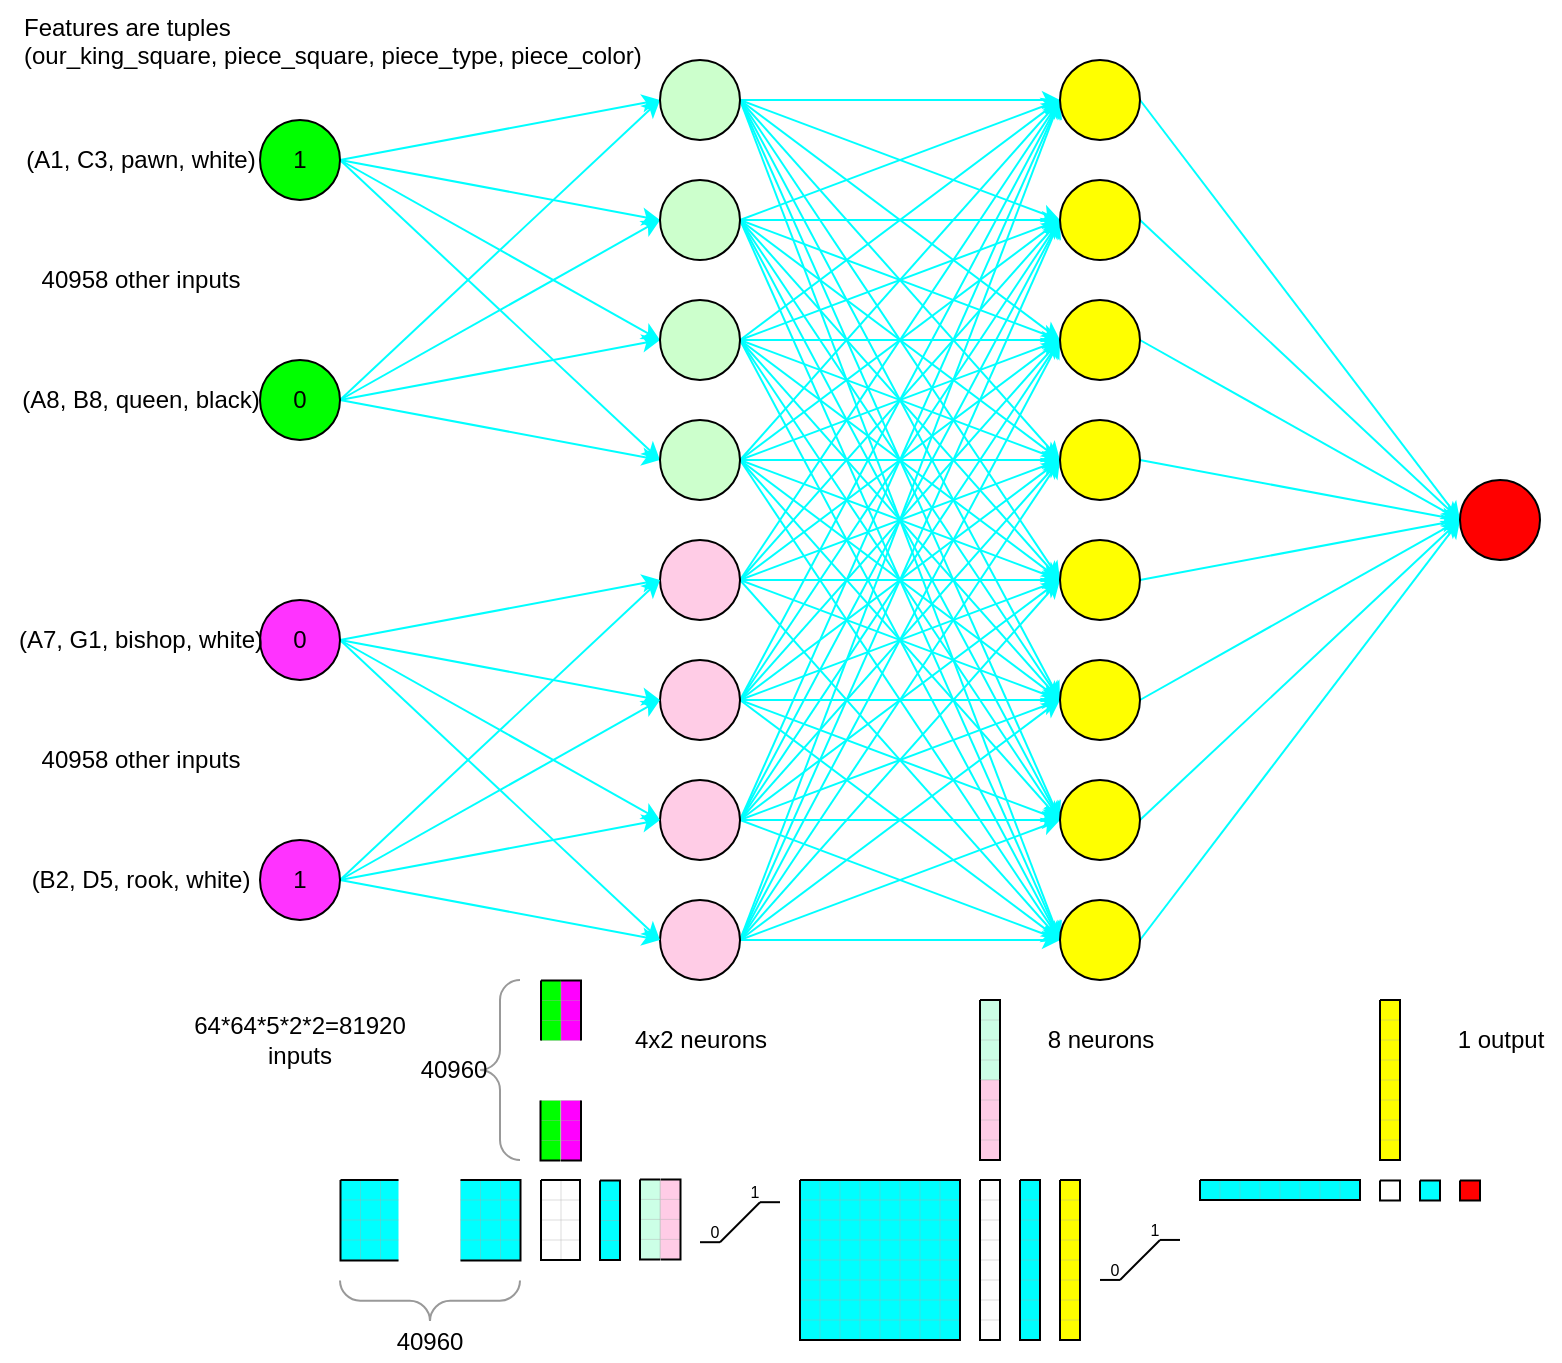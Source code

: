 <mxfile version="14.6.0" type="device"><diagram id="cWG-SYDYTjJm-VuRha1w" name="Page-1"><mxGraphModel dx="1527" dy="368" grid="1" gridSize="10" guides="1" tooltips="1" connect="1" arrows="1" fold="1" page="1" pageScale="1" pageWidth="850" pageHeight="1100" math="0" shadow="0"><root><mxCell id="0"/><mxCell id="1" parent="0"/><mxCell id="BxRBsXKfdIM6Zzp1_P46-1" style="edgeStyle=none;rounded=0;orthogonalLoop=1;jettySize=auto;html=1;exitX=1;exitY=0.5;exitDx=0;exitDy=0;entryX=0;entryY=0.5;entryDx=0;entryDy=0;strokeColor=#00FFFF;" edge="1" parent="1" source="BxRBsXKfdIM6Zzp1_P46-5" target="BxRBsXKfdIM6Zzp1_P46-19"><mxGeometry relative="1" as="geometry"/></mxCell><mxCell id="BxRBsXKfdIM6Zzp1_P46-2" style="edgeStyle=none;rounded=0;orthogonalLoop=1;jettySize=auto;html=1;exitX=1;exitY=0.5;exitDx=0;exitDy=0;entryX=0;entryY=0.5;entryDx=0;entryDy=0;strokeColor=#00FFFF;" edge="1" parent="1" source="BxRBsXKfdIM6Zzp1_P46-5" target="BxRBsXKfdIM6Zzp1_P46-28"><mxGeometry relative="1" as="geometry"/></mxCell><mxCell id="BxRBsXKfdIM6Zzp1_P46-3" style="edgeStyle=none;rounded=0;orthogonalLoop=1;jettySize=auto;html=1;exitX=1;exitY=0.5;exitDx=0;exitDy=0;entryX=0;entryY=0.5;entryDx=0;entryDy=0;strokeColor=#00FFFF;" edge="1" parent="1" source="BxRBsXKfdIM6Zzp1_P46-5" target="BxRBsXKfdIM6Zzp1_P46-37"><mxGeometry relative="1" as="geometry"/></mxCell><mxCell id="BxRBsXKfdIM6Zzp1_P46-4" style="edgeStyle=none;rounded=0;orthogonalLoop=1;jettySize=auto;html=1;exitX=1;exitY=0.5;exitDx=0;exitDy=0;entryX=0;entryY=0.5;entryDx=0;entryDy=0;strokeColor=#00FFFF;" edge="1" parent="1" source="BxRBsXKfdIM6Zzp1_P46-5" target="BxRBsXKfdIM6Zzp1_P46-46"><mxGeometry relative="1" as="geometry"/></mxCell><mxCell id="BxRBsXKfdIM6Zzp1_P46-5" value="1" style="ellipse;whiteSpace=wrap;html=1;aspect=fixed;fillColor=#00FF00;" vertex="1" parent="1"><mxGeometry x="40" y="270" width="40" height="40" as="geometry"/></mxCell><mxCell id="BxRBsXKfdIM6Zzp1_P46-6" style="edgeStyle=none;rounded=0;orthogonalLoop=1;jettySize=auto;html=1;exitX=1;exitY=0.5;exitDx=0;exitDy=0;entryX=0;entryY=0.5;entryDx=0;entryDy=0;strokeColor=#00FFFF;" edge="1" parent="1" source="BxRBsXKfdIM6Zzp1_P46-10" target="BxRBsXKfdIM6Zzp1_P46-19"><mxGeometry relative="1" as="geometry"/></mxCell><mxCell id="BxRBsXKfdIM6Zzp1_P46-7" style="edgeStyle=none;rounded=0;orthogonalLoop=1;jettySize=auto;html=1;exitX=1;exitY=0.5;exitDx=0;exitDy=0;entryX=0;entryY=0.5;entryDx=0;entryDy=0;strokeColor=#00FFFF;" edge="1" parent="1" source="BxRBsXKfdIM6Zzp1_P46-10" target="BxRBsXKfdIM6Zzp1_P46-28"><mxGeometry relative="1" as="geometry"/></mxCell><mxCell id="BxRBsXKfdIM6Zzp1_P46-8" style="edgeStyle=none;rounded=0;orthogonalLoop=1;jettySize=auto;html=1;exitX=1;exitY=0.5;exitDx=0;exitDy=0;entryX=0;entryY=0.5;entryDx=0;entryDy=0;strokeColor=#00FFFF;" edge="1" parent="1" source="BxRBsXKfdIM6Zzp1_P46-10" target="BxRBsXKfdIM6Zzp1_P46-37"><mxGeometry relative="1" as="geometry"/></mxCell><mxCell id="BxRBsXKfdIM6Zzp1_P46-9" style="edgeStyle=none;rounded=0;orthogonalLoop=1;jettySize=auto;html=1;exitX=1;exitY=0.5;exitDx=0;exitDy=0;entryX=0;entryY=0.5;entryDx=0;entryDy=0;strokeColor=#00FFFF;" edge="1" parent="1" source="BxRBsXKfdIM6Zzp1_P46-10" target="BxRBsXKfdIM6Zzp1_P46-46"><mxGeometry relative="1" as="geometry"/></mxCell><mxCell id="BxRBsXKfdIM6Zzp1_P46-10" value="0" style="ellipse;whiteSpace=wrap;html=1;aspect=fixed;fillColor=#00FF00;" vertex="1" parent="1"><mxGeometry x="40" y="390" width="40" height="40" as="geometry"/></mxCell><mxCell id="BxRBsXKfdIM6Zzp1_P46-11" style="edgeStyle=none;rounded=0;orthogonalLoop=1;jettySize=auto;html=1;exitX=1;exitY=0.5;exitDx=0;exitDy=0;entryX=0;entryY=0.5;entryDx=0;entryDy=0;strokeColor=#00FFFF;fillColor=#FFFF00;" edge="1" parent="1" source="BxRBsXKfdIM6Zzp1_P46-19" target="BxRBsXKfdIM6Zzp1_P46-93"><mxGeometry relative="1" as="geometry"/></mxCell><mxCell id="BxRBsXKfdIM6Zzp1_P46-12" style="edgeStyle=none;rounded=0;orthogonalLoop=1;jettySize=auto;html=1;exitX=1;exitY=0.5;exitDx=0;exitDy=0;entryX=0;entryY=0.5;entryDx=0;entryDy=0;strokeColor=#00FFFF;fillColor=#FFFF00;" edge="1" parent="1" source="BxRBsXKfdIM6Zzp1_P46-19" target="BxRBsXKfdIM6Zzp1_P46-95"><mxGeometry relative="1" as="geometry"/></mxCell><mxCell id="BxRBsXKfdIM6Zzp1_P46-13" style="edgeStyle=none;rounded=0;orthogonalLoop=1;jettySize=auto;html=1;exitX=1;exitY=0.5;exitDx=0;exitDy=0;entryX=0;entryY=0.5;entryDx=0;entryDy=0;strokeColor=#00FFFF;fillColor=#FFFF00;" edge="1" parent="1" source="BxRBsXKfdIM6Zzp1_P46-19" target="BxRBsXKfdIM6Zzp1_P46-97"><mxGeometry relative="1" as="geometry"/></mxCell><mxCell id="BxRBsXKfdIM6Zzp1_P46-14" style="edgeStyle=none;rounded=0;orthogonalLoop=1;jettySize=auto;html=1;exitX=1;exitY=0.5;exitDx=0;exitDy=0;entryX=0;entryY=0.5;entryDx=0;entryDy=0;strokeColor=#00FFFF;fillColor=#FFFF00;" edge="1" parent="1" source="BxRBsXKfdIM6Zzp1_P46-19" target="BxRBsXKfdIM6Zzp1_P46-99"><mxGeometry relative="1" as="geometry"/></mxCell><mxCell id="BxRBsXKfdIM6Zzp1_P46-15" style="edgeStyle=none;rounded=0;orthogonalLoop=1;jettySize=auto;html=1;exitX=1;exitY=0.5;exitDx=0;exitDy=0;entryX=0;entryY=0.5;entryDx=0;entryDy=0;strokeColor=#00FFFF;fillColor=#FFFF00;" edge="1" parent="1" source="BxRBsXKfdIM6Zzp1_P46-19" target="BxRBsXKfdIM6Zzp1_P46-101"><mxGeometry relative="1" as="geometry"/></mxCell><mxCell id="BxRBsXKfdIM6Zzp1_P46-16" style="edgeStyle=none;rounded=0;orthogonalLoop=1;jettySize=auto;html=1;exitX=1;exitY=0.5;exitDx=0;exitDy=0;entryX=0;entryY=0.5;entryDx=0;entryDy=0;strokeColor=#00FFFF;fillColor=#FFFF00;" edge="1" parent="1" source="BxRBsXKfdIM6Zzp1_P46-19" target="BxRBsXKfdIM6Zzp1_P46-103"><mxGeometry relative="1" as="geometry"/></mxCell><mxCell id="BxRBsXKfdIM6Zzp1_P46-17" style="edgeStyle=none;rounded=0;orthogonalLoop=1;jettySize=auto;html=1;exitX=1;exitY=0.5;exitDx=0;exitDy=0;entryX=0;entryY=0.5;entryDx=0;entryDy=0;strokeColor=#00FFFF;fillColor=#FFFF00;" edge="1" parent="1" source="BxRBsXKfdIM6Zzp1_P46-19" target="BxRBsXKfdIM6Zzp1_P46-105"><mxGeometry relative="1" as="geometry"/></mxCell><mxCell id="BxRBsXKfdIM6Zzp1_P46-18" style="edgeStyle=none;rounded=0;orthogonalLoop=1;jettySize=auto;html=1;exitX=1;exitY=0.5;exitDx=0;exitDy=0;entryX=0;entryY=0.5;entryDx=0;entryDy=0;strokeColor=#00FFFF;fillColor=#FFFF00;" edge="1" parent="1" source="BxRBsXKfdIM6Zzp1_P46-19" target="BxRBsXKfdIM6Zzp1_P46-107"><mxGeometry relative="1" as="geometry"/></mxCell><mxCell id="BxRBsXKfdIM6Zzp1_P46-19" value="" style="ellipse;whiteSpace=wrap;html=1;aspect=fixed;fillColor=#CCFFCC;" vertex="1" parent="1"><mxGeometry x="240" y="240" width="40" height="40" as="geometry"/></mxCell><mxCell id="BxRBsXKfdIM6Zzp1_P46-20" style="edgeStyle=none;rounded=0;orthogonalLoop=1;jettySize=auto;html=1;exitX=1;exitY=0.5;exitDx=0;exitDy=0;entryX=0;entryY=0.5;entryDx=0;entryDy=0;strokeColor=#00FFFF;fillColor=#FFFF00;" edge="1" parent="1" source="BxRBsXKfdIM6Zzp1_P46-28" target="BxRBsXKfdIM6Zzp1_P46-93"><mxGeometry relative="1" as="geometry"/></mxCell><mxCell id="BxRBsXKfdIM6Zzp1_P46-21" style="edgeStyle=none;rounded=0;orthogonalLoop=1;jettySize=auto;html=1;exitX=1;exitY=0.5;exitDx=0;exitDy=0;entryX=0;entryY=0.5;entryDx=0;entryDy=0;strokeColor=#00FFFF;fillColor=#FFFF00;" edge="1" parent="1" source="BxRBsXKfdIM6Zzp1_P46-28" target="BxRBsXKfdIM6Zzp1_P46-95"><mxGeometry relative="1" as="geometry"/></mxCell><mxCell id="BxRBsXKfdIM6Zzp1_P46-22" style="edgeStyle=none;rounded=0;orthogonalLoop=1;jettySize=auto;html=1;exitX=1;exitY=0.5;exitDx=0;exitDy=0;entryX=0;entryY=0.5;entryDx=0;entryDy=0;strokeColor=#00FFFF;fillColor=#FFFF00;" edge="1" parent="1" source="BxRBsXKfdIM6Zzp1_P46-28" target="BxRBsXKfdIM6Zzp1_P46-97"><mxGeometry relative="1" as="geometry"/></mxCell><mxCell id="BxRBsXKfdIM6Zzp1_P46-23" style="edgeStyle=none;rounded=0;orthogonalLoop=1;jettySize=auto;html=1;exitX=1;exitY=0.5;exitDx=0;exitDy=0;entryX=0;entryY=0.5;entryDx=0;entryDy=0;strokeColor=#00FFFF;fillColor=#FFFF00;" edge="1" parent="1" source="BxRBsXKfdIM6Zzp1_P46-28" target="BxRBsXKfdIM6Zzp1_P46-99"><mxGeometry relative="1" as="geometry"/></mxCell><mxCell id="BxRBsXKfdIM6Zzp1_P46-24" style="edgeStyle=none;rounded=0;orthogonalLoop=1;jettySize=auto;html=1;exitX=1;exitY=0.5;exitDx=0;exitDy=0;entryX=0;entryY=0.5;entryDx=0;entryDy=0;strokeColor=#00FFFF;fillColor=#FFFF00;" edge="1" parent="1" source="BxRBsXKfdIM6Zzp1_P46-28" target="BxRBsXKfdIM6Zzp1_P46-101"><mxGeometry relative="1" as="geometry"/></mxCell><mxCell id="BxRBsXKfdIM6Zzp1_P46-25" style="edgeStyle=none;rounded=0;orthogonalLoop=1;jettySize=auto;html=1;exitX=1;exitY=0.5;exitDx=0;exitDy=0;entryX=0;entryY=0.5;entryDx=0;entryDy=0;strokeColor=#00FFFF;fillColor=#FFFF00;" edge="1" parent="1" source="BxRBsXKfdIM6Zzp1_P46-28" target="BxRBsXKfdIM6Zzp1_P46-103"><mxGeometry relative="1" as="geometry"/></mxCell><mxCell id="BxRBsXKfdIM6Zzp1_P46-26" style="edgeStyle=none;rounded=0;orthogonalLoop=1;jettySize=auto;html=1;exitX=1;exitY=0.5;exitDx=0;exitDy=0;entryX=0;entryY=0.5;entryDx=0;entryDy=0;strokeColor=#00FFFF;fillColor=#FFFF00;" edge="1" parent="1" source="BxRBsXKfdIM6Zzp1_P46-28" target="BxRBsXKfdIM6Zzp1_P46-105"><mxGeometry relative="1" as="geometry"/></mxCell><mxCell id="BxRBsXKfdIM6Zzp1_P46-27" style="edgeStyle=none;rounded=0;orthogonalLoop=1;jettySize=auto;html=1;exitX=1;exitY=0.5;exitDx=0;exitDy=0;entryX=0;entryY=0.5;entryDx=0;entryDy=0;strokeColor=#00FFFF;fillColor=#FFFF00;" edge="1" parent="1" source="BxRBsXKfdIM6Zzp1_P46-28" target="BxRBsXKfdIM6Zzp1_P46-107"><mxGeometry relative="1" as="geometry"/></mxCell><mxCell id="BxRBsXKfdIM6Zzp1_P46-28" value="" style="ellipse;whiteSpace=wrap;html=1;aspect=fixed;fillColor=#CCFFCC;" vertex="1" parent="1"><mxGeometry x="240" y="300" width="40" height="40" as="geometry"/></mxCell><mxCell id="BxRBsXKfdIM6Zzp1_P46-29" style="edgeStyle=none;rounded=0;orthogonalLoop=1;jettySize=auto;html=1;exitX=1;exitY=0.5;exitDx=0;exitDy=0;entryX=0;entryY=0.5;entryDx=0;entryDy=0;strokeColor=#00FFFF;fillColor=#FFFF00;" edge="1" parent="1" source="BxRBsXKfdIM6Zzp1_P46-37" target="BxRBsXKfdIM6Zzp1_P46-93"><mxGeometry relative="1" as="geometry"/></mxCell><mxCell id="BxRBsXKfdIM6Zzp1_P46-30" style="edgeStyle=none;rounded=0;orthogonalLoop=1;jettySize=auto;html=1;exitX=1;exitY=0.5;exitDx=0;exitDy=0;entryX=0;entryY=0.5;entryDx=0;entryDy=0;strokeColor=#00FFFF;fillColor=#FFFF00;" edge="1" parent="1" source="BxRBsXKfdIM6Zzp1_P46-37" target="BxRBsXKfdIM6Zzp1_P46-95"><mxGeometry relative="1" as="geometry"/></mxCell><mxCell id="BxRBsXKfdIM6Zzp1_P46-31" style="edgeStyle=none;rounded=0;orthogonalLoop=1;jettySize=auto;html=1;exitX=1;exitY=0.5;exitDx=0;exitDy=0;entryX=0;entryY=0.5;entryDx=0;entryDy=0;strokeColor=#00FFFF;fillColor=#FFFF00;" edge="1" parent="1" source="BxRBsXKfdIM6Zzp1_P46-37" target="BxRBsXKfdIM6Zzp1_P46-97"><mxGeometry relative="1" as="geometry"/></mxCell><mxCell id="BxRBsXKfdIM6Zzp1_P46-32" style="edgeStyle=none;rounded=0;orthogonalLoop=1;jettySize=auto;html=1;exitX=1;exitY=0.5;exitDx=0;exitDy=0;entryX=0;entryY=0.5;entryDx=0;entryDy=0;strokeColor=#00FFFF;fillColor=#FFFF00;" edge="1" parent="1" source="BxRBsXKfdIM6Zzp1_P46-37" target="BxRBsXKfdIM6Zzp1_P46-99"><mxGeometry relative="1" as="geometry"/></mxCell><mxCell id="BxRBsXKfdIM6Zzp1_P46-33" style="edgeStyle=none;rounded=0;orthogonalLoop=1;jettySize=auto;html=1;exitX=1;exitY=0.5;exitDx=0;exitDy=0;entryX=0;entryY=0.5;entryDx=0;entryDy=0;strokeColor=#00FFFF;fillColor=#FFFF00;" edge="1" parent="1" source="BxRBsXKfdIM6Zzp1_P46-37" target="BxRBsXKfdIM6Zzp1_P46-101"><mxGeometry relative="1" as="geometry"/></mxCell><mxCell id="BxRBsXKfdIM6Zzp1_P46-34" style="edgeStyle=none;rounded=0;orthogonalLoop=1;jettySize=auto;html=1;exitX=1;exitY=0.5;exitDx=0;exitDy=0;entryX=0;entryY=0.5;entryDx=0;entryDy=0;strokeColor=#00FFFF;fillColor=#FFFF00;" edge="1" parent="1" source="BxRBsXKfdIM6Zzp1_P46-37" target="BxRBsXKfdIM6Zzp1_P46-103"><mxGeometry relative="1" as="geometry"/></mxCell><mxCell id="BxRBsXKfdIM6Zzp1_P46-35" style="edgeStyle=none;rounded=0;orthogonalLoop=1;jettySize=auto;html=1;exitX=1;exitY=0.5;exitDx=0;exitDy=0;entryX=0;entryY=0.5;entryDx=0;entryDy=0;strokeColor=#00FFFF;fillColor=#FFFF00;" edge="1" parent="1" source="BxRBsXKfdIM6Zzp1_P46-37" target="BxRBsXKfdIM6Zzp1_P46-105"><mxGeometry relative="1" as="geometry"/></mxCell><mxCell id="BxRBsXKfdIM6Zzp1_P46-36" style="edgeStyle=none;rounded=0;orthogonalLoop=1;jettySize=auto;html=1;exitX=1;exitY=0.5;exitDx=0;exitDy=0;entryX=0;entryY=0.5;entryDx=0;entryDy=0;strokeColor=#00FFFF;fillColor=#FFFF00;" edge="1" parent="1" source="BxRBsXKfdIM6Zzp1_P46-37" target="BxRBsXKfdIM6Zzp1_P46-107"><mxGeometry relative="1" as="geometry"/></mxCell><mxCell id="BxRBsXKfdIM6Zzp1_P46-37" value="" style="ellipse;whiteSpace=wrap;html=1;aspect=fixed;fillColor=#CCFFCC;" vertex="1" parent="1"><mxGeometry x="240" y="360" width="40" height="40" as="geometry"/></mxCell><mxCell id="BxRBsXKfdIM6Zzp1_P46-38" style="edgeStyle=none;rounded=0;orthogonalLoop=1;jettySize=auto;html=1;exitX=1;exitY=0.5;exitDx=0;exitDy=0;entryX=0;entryY=0.5;entryDx=0;entryDy=0;strokeColor=#00FFFF;fillColor=#FFFF00;" edge="1" parent="1" source="BxRBsXKfdIM6Zzp1_P46-46" target="BxRBsXKfdIM6Zzp1_P46-93"><mxGeometry relative="1" as="geometry"/></mxCell><mxCell id="BxRBsXKfdIM6Zzp1_P46-39" style="edgeStyle=none;rounded=0;orthogonalLoop=1;jettySize=auto;html=1;exitX=1;exitY=0.5;exitDx=0;exitDy=0;entryX=0;entryY=0.5;entryDx=0;entryDy=0;strokeColor=#00FFFF;fillColor=#FFFF00;" edge="1" parent="1" source="BxRBsXKfdIM6Zzp1_P46-46" target="BxRBsXKfdIM6Zzp1_P46-95"><mxGeometry relative="1" as="geometry"/></mxCell><mxCell id="BxRBsXKfdIM6Zzp1_P46-40" style="edgeStyle=none;rounded=0;orthogonalLoop=1;jettySize=auto;html=1;exitX=1;exitY=0.5;exitDx=0;exitDy=0;entryX=0;entryY=0.5;entryDx=0;entryDy=0;strokeColor=#00FFFF;fillColor=#FFFF00;" edge="1" parent="1" source="BxRBsXKfdIM6Zzp1_P46-46" target="BxRBsXKfdIM6Zzp1_P46-97"><mxGeometry relative="1" as="geometry"/></mxCell><mxCell id="BxRBsXKfdIM6Zzp1_P46-41" style="edgeStyle=none;rounded=0;orthogonalLoop=1;jettySize=auto;html=1;exitX=1;exitY=0.5;exitDx=0;exitDy=0;strokeColor=#00FFFF;fillColor=#FFFF00;" edge="1" parent="1" source="BxRBsXKfdIM6Zzp1_P46-46" target="BxRBsXKfdIM6Zzp1_P46-99"><mxGeometry relative="1" as="geometry"/></mxCell><mxCell id="BxRBsXKfdIM6Zzp1_P46-42" style="edgeStyle=none;rounded=0;orthogonalLoop=1;jettySize=auto;html=1;exitX=1;exitY=0.5;exitDx=0;exitDy=0;entryX=0;entryY=0.5;entryDx=0;entryDy=0;strokeColor=#00FFFF;fillColor=#FFFF00;" edge="1" parent="1" source="BxRBsXKfdIM6Zzp1_P46-46" target="BxRBsXKfdIM6Zzp1_P46-101"><mxGeometry relative="1" as="geometry"/></mxCell><mxCell id="BxRBsXKfdIM6Zzp1_P46-43" style="edgeStyle=none;rounded=0;orthogonalLoop=1;jettySize=auto;html=1;exitX=1;exitY=0.5;exitDx=0;exitDy=0;entryX=0;entryY=0.5;entryDx=0;entryDy=0;strokeColor=#00FFFF;fillColor=#FFFF00;" edge="1" parent="1" source="BxRBsXKfdIM6Zzp1_P46-46" target="BxRBsXKfdIM6Zzp1_P46-103"><mxGeometry relative="1" as="geometry"/></mxCell><mxCell id="BxRBsXKfdIM6Zzp1_P46-44" style="edgeStyle=none;rounded=0;orthogonalLoop=1;jettySize=auto;html=1;exitX=1;exitY=0.5;exitDx=0;exitDy=0;entryX=0;entryY=0.5;entryDx=0;entryDy=0;strokeColor=#00FFFF;fillColor=#FFFF00;" edge="1" parent="1" source="BxRBsXKfdIM6Zzp1_P46-46" target="BxRBsXKfdIM6Zzp1_P46-105"><mxGeometry relative="1" as="geometry"/></mxCell><mxCell id="BxRBsXKfdIM6Zzp1_P46-45" style="edgeStyle=none;rounded=0;orthogonalLoop=1;jettySize=auto;html=1;exitX=1;exitY=0.5;exitDx=0;exitDy=0;entryX=0;entryY=0.5;entryDx=0;entryDy=0;strokeColor=#00FFFF;fillColor=#FFFF00;" edge="1" parent="1" source="BxRBsXKfdIM6Zzp1_P46-46" target="BxRBsXKfdIM6Zzp1_P46-107"><mxGeometry relative="1" as="geometry"/></mxCell><mxCell id="BxRBsXKfdIM6Zzp1_P46-46" value="" style="ellipse;whiteSpace=wrap;html=1;aspect=fixed;fillColor=#CCFFCC;" vertex="1" parent="1"><mxGeometry x="240" y="420" width="40" height="40" as="geometry"/></mxCell><mxCell id="BxRBsXKfdIM6Zzp1_P46-47" style="edgeStyle=none;rounded=0;orthogonalLoop=1;jettySize=auto;html=1;exitX=1;exitY=0.5;exitDx=0;exitDy=0;entryX=0;entryY=0.5;entryDx=0;entryDy=0;strokeColor=#00FFFF;fillColor=#FFFF00;" edge="1" parent="1" source="BxRBsXKfdIM6Zzp1_P46-54" target="BxRBsXKfdIM6Zzp1_P46-93"><mxGeometry relative="1" as="geometry"/></mxCell><mxCell id="BxRBsXKfdIM6Zzp1_P46-48" style="edgeStyle=none;rounded=0;orthogonalLoop=1;jettySize=auto;html=1;exitX=1;exitY=0.5;exitDx=0;exitDy=0;entryX=0;entryY=0.5;entryDx=0;entryDy=0;strokeColor=#00FFFF;fillColor=#FFFF00;" edge="1" parent="1" source="BxRBsXKfdIM6Zzp1_P46-54" target="BxRBsXKfdIM6Zzp1_P46-95"><mxGeometry relative="1" as="geometry"/></mxCell><mxCell id="BxRBsXKfdIM6Zzp1_P46-49" style="edgeStyle=none;rounded=0;orthogonalLoop=1;jettySize=auto;html=1;exitX=1;exitY=0.5;exitDx=0;exitDy=0;entryX=0;entryY=0.5;entryDx=0;entryDy=0;strokeColor=#00FFFF;fillColor=#FFFF00;" edge="1" parent="1" source="BxRBsXKfdIM6Zzp1_P46-54" target="BxRBsXKfdIM6Zzp1_P46-97"><mxGeometry relative="1" as="geometry"/></mxCell><mxCell id="BxRBsXKfdIM6Zzp1_P46-50" style="edgeStyle=none;rounded=0;orthogonalLoop=1;jettySize=auto;html=1;exitX=1;exitY=0.5;exitDx=0;exitDy=0;entryX=0;entryY=0.5;entryDx=0;entryDy=0;strokeColor=#00FFFF;fillColor=#FFFF00;" edge="1" parent="1" source="BxRBsXKfdIM6Zzp1_P46-54" target="BxRBsXKfdIM6Zzp1_P46-99"><mxGeometry relative="1" as="geometry"/></mxCell><mxCell id="BxRBsXKfdIM6Zzp1_P46-51" style="edgeStyle=none;rounded=0;orthogonalLoop=1;jettySize=auto;html=1;exitX=1;exitY=0.5;exitDx=0;exitDy=0;entryX=0;entryY=0.5;entryDx=0;entryDy=0;strokeColor=#00FFFF;fillColor=#FFFF00;" edge="1" parent="1" source="BxRBsXKfdIM6Zzp1_P46-54" target="BxRBsXKfdIM6Zzp1_P46-101"><mxGeometry relative="1" as="geometry"/></mxCell><mxCell id="BxRBsXKfdIM6Zzp1_P46-52" style="edgeStyle=none;rounded=0;orthogonalLoop=1;jettySize=auto;html=1;exitX=1;exitY=0.5;exitDx=0;exitDy=0;entryX=0;entryY=0.5;entryDx=0;entryDy=0;strokeColor=#00FFFF;fillColor=#FFFF00;" edge="1" parent="1" source="BxRBsXKfdIM6Zzp1_P46-54" target="BxRBsXKfdIM6Zzp1_P46-103"><mxGeometry relative="1" as="geometry"/></mxCell><mxCell id="BxRBsXKfdIM6Zzp1_P46-53" style="edgeStyle=none;rounded=0;orthogonalLoop=1;jettySize=auto;html=1;exitX=1;exitY=0.5;exitDx=0;exitDy=0;entryX=0;entryY=0.5;entryDx=0;entryDy=0;strokeColor=#00FFFF;fillColor=#FFFF00;" edge="1" parent="1" source="BxRBsXKfdIM6Zzp1_P46-54" target="BxRBsXKfdIM6Zzp1_P46-107"><mxGeometry relative="1" as="geometry"/></mxCell><mxCell id="BxRBsXKfdIM6Zzp1_P46-54" value="" style="ellipse;whiteSpace=wrap;html=1;aspect=fixed;fillColor=#FFCCE6;" vertex="1" parent="1"><mxGeometry x="240" y="480" width="40" height="40" as="geometry"/></mxCell><mxCell id="BxRBsXKfdIM6Zzp1_P46-55" style="edgeStyle=none;rounded=0;orthogonalLoop=1;jettySize=auto;html=1;exitX=1;exitY=0.5;exitDx=0;exitDy=0;entryX=0;entryY=0.5;entryDx=0;entryDy=0;strokeColor=#00FFFF;fillColor=#FFFF00;" edge="1" parent="1" source="BxRBsXKfdIM6Zzp1_P46-63" target="BxRBsXKfdIM6Zzp1_P46-93"><mxGeometry relative="1" as="geometry"/></mxCell><mxCell id="BxRBsXKfdIM6Zzp1_P46-56" style="edgeStyle=none;rounded=0;orthogonalLoop=1;jettySize=auto;html=1;exitX=1;exitY=0.5;exitDx=0;exitDy=0;entryX=0;entryY=0.5;entryDx=0;entryDy=0;strokeColor=#00FFFF;fillColor=#FFFF00;" edge="1" parent="1" source="BxRBsXKfdIM6Zzp1_P46-63" target="BxRBsXKfdIM6Zzp1_P46-95"><mxGeometry relative="1" as="geometry"/></mxCell><mxCell id="BxRBsXKfdIM6Zzp1_P46-57" style="edgeStyle=none;rounded=0;orthogonalLoop=1;jettySize=auto;html=1;exitX=1;exitY=0.5;exitDx=0;exitDy=0;entryX=0;entryY=0.5;entryDx=0;entryDy=0;strokeColor=#00FFFF;fillColor=#FFFF00;" edge="1" parent="1" source="BxRBsXKfdIM6Zzp1_P46-63" target="BxRBsXKfdIM6Zzp1_P46-97"><mxGeometry relative="1" as="geometry"/></mxCell><mxCell id="BxRBsXKfdIM6Zzp1_P46-58" style="edgeStyle=none;rounded=0;orthogonalLoop=1;jettySize=auto;html=1;exitX=1;exitY=0.5;exitDx=0;exitDy=0;entryX=0;entryY=0.5;entryDx=0;entryDy=0;strokeColor=#00FFFF;fillColor=#FFFF00;" edge="1" parent="1" source="BxRBsXKfdIM6Zzp1_P46-63" target="BxRBsXKfdIM6Zzp1_P46-99"><mxGeometry relative="1" as="geometry"/></mxCell><mxCell id="BxRBsXKfdIM6Zzp1_P46-59" style="edgeStyle=none;rounded=0;orthogonalLoop=1;jettySize=auto;html=1;exitX=1;exitY=0.5;exitDx=0;exitDy=0;entryX=0;entryY=0.5;entryDx=0;entryDy=0;strokeColor=#00FFFF;fillColor=#FFFF00;" edge="1" parent="1" source="BxRBsXKfdIM6Zzp1_P46-63" target="BxRBsXKfdIM6Zzp1_P46-101"><mxGeometry relative="1" as="geometry"/></mxCell><mxCell id="BxRBsXKfdIM6Zzp1_P46-60" style="edgeStyle=none;rounded=0;orthogonalLoop=1;jettySize=auto;html=1;exitX=1;exitY=0.5;exitDx=0;exitDy=0;entryX=0;entryY=0.5;entryDx=0;entryDy=0;strokeColor=#00FFFF;fillColor=#FFFF00;" edge="1" parent="1" source="BxRBsXKfdIM6Zzp1_P46-63" target="BxRBsXKfdIM6Zzp1_P46-103"><mxGeometry relative="1" as="geometry"/></mxCell><mxCell id="BxRBsXKfdIM6Zzp1_P46-61" style="edgeStyle=none;rounded=0;orthogonalLoop=1;jettySize=auto;html=1;exitX=1;exitY=0.5;exitDx=0;exitDy=0;entryX=0;entryY=0.5;entryDx=0;entryDy=0;strokeColor=#00FFFF;fillColor=#FFFF00;" edge="1" parent="1" source="BxRBsXKfdIM6Zzp1_P46-63" target="BxRBsXKfdIM6Zzp1_P46-105"><mxGeometry relative="1" as="geometry"/></mxCell><mxCell id="BxRBsXKfdIM6Zzp1_P46-62" style="edgeStyle=none;rounded=0;orthogonalLoop=1;jettySize=auto;html=1;exitX=1;exitY=0.5;exitDx=0;exitDy=0;entryX=0;entryY=0.5;entryDx=0;entryDy=0;strokeColor=#00FFFF;fillColor=#FFFF00;" edge="1" parent="1" source="BxRBsXKfdIM6Zzp1_P46-63" target="BxRBsXKfdIM6Zzp1_P46-107"><mxGeometry relative="1" as="geometry"/></mxCell><mxCell id="BxRBsXKfdIM6Zzp1_P46-63" value="" style="ellipse;whiteSpace=wrap;html=1;aspect=fixed;fillColor=#FFCCE6;" vertex="1" parent="1"><mxGeometry x="240" y="540" width="40" height="40" as="geometry"/></mxCell><mxCell id="BxRBsXKfdIM6Zzp1_P46-64" style="edgeStyle=none;rounded=0;orthogonalLoop=1;jettySize=auto;html=1;exitX=1;exitY=0.5;exitDx=0;exitDy=0;entryX=0;entryY=0.5;entryDx=0;entryDy=0;strokeColor=#00FFFF;fillColor=#FFFF00;" edge="1" parent="1" source="BxRBsXKfdIM6Zzp1_P46-72" target="BxRBsXKfdIM6Zzp1_P46-93"><mxGeometry relative="1" as="geometry"/></mxCell><mxCell id="BxRBsXKfdIM6Zzp1_P46-65" style="edgeStyle=none;rounded=0;orthogonalLoop=1;jettySize=auto;html=1;exitX=1;exitY=0.5;exitDx=0;exitDy=0;entryX=0;entryY=0.5;entryDx=0;entryDy=0;strokeColor=#00FFFF;fillColor=#FFFF00;" edge="1" parent="1" source="BxRBsXKfdIM6Zzp1_P46-72" target="BxRBsXKfdIM6Zzp1_P46-95"><mxGeometry relative="1" as="geometry"/></mxCell><mxCell id="BxRBsXKfdIM6Zzp1_P46-66" style="edgeStyle=none;rounded=0;orthogonalLoop=1;jettySize=auto;html=1;exitX=1;exitY=0.5;exitDx=0;exitDy=0;entryX=0;entryY=0.5;entryDx=0;entryDy=0;strokeColor=#00FFFF;fillColor=#FFFF00;" edge="1" parent="1" source="BxRBsXKfdIM6Zzp1_P46-72" target="BxRBsXKfdIM6Zzp1_P46-97"><mxGeometry relative="1" as="geometry"/></mxCell><mxCell id="BxRBsXKfdIM6Zzp1_P46-67" style="edgeStyle=none;rounded=0;orthogonalLoop=1;jettySize=auto;html=1;exitX=1;exitY=0.5;exitDx=0;exitDy=0;entryX=0;entryY=0.5;entryDx=0;entryDy=0;strokeColor=#00FFFF;fillColor=#FFFF00;" edge="1" parent="1" source="BxRBsXKfdIM6Zzp1_P46-72" target="BxRBsXKfdIM6Zzp1_P46-99"><mxGeometry relative="1" as="geometry"/></mxCell><mxCell id="BxRBsXKfdIM6Zzp1_P46-68" style="edgeStyle=none;rounded=0;orthogonalLoop=1;jettySize=auto;html=1;exitX=1;exitY=0.5;exitDx=0;exitDy=0;entryX=0;entryY=0.5;entryDx=0;entryDy=0;strokeColor=#00FFFF;fillColor=#FFFF00;" edge="1" parent="1" source="BxRBsXKfdIM6Zzp1_P46-72" target="BxRBsXKfdIM6Zzp1_P46-101"><mxGeometry relative="1" as="geometry"/></mxCell><mxCell id="BxRBsXKfdIM6Zzp1_P46-69" style="edgeStyle=none;rounded=0;orthogonalLoop=1;jettySize=auto;html=1;exitX=1;exitY=0.5;exitDx=0;exitDy=0;entryX=0;entryY=0.5;entryDx=0;entryDy=0;strokeColor=#00FFFF;fillColor=#FFFF00;" edge="1" parent="1" source="BxRBsXKfdIM6Zzp1_P46-72" target="BxRBsXKfdIM6Zzp1_P46-103"><mxGeometry relative="1" as="geometry"/></mxCell><mxCell id="BxRBsXKfdIM6Zzp1_P46-70" style="edgeStyle=none;rounded=0;orthogonalLoop=1;jettySize=auto;html=1;exitX=1;exitY=0.5;exitDx=0;exitDy=0;entryX=0;entryY=0.5;entryDx=0;entryDy=0;strokeColor=#00FFFF;fillColor=#FFFF00;" edge="1" parent="1" source="BxRBsXKfdIM6Zzp1_P46-72" target="BxRBsXKfdIM6Zzp1_P46-105"><mxGeometry relative="1" as="geometry"/></mxCell><mxCell id="BxRBsXKfdIM6Zzp1_P46-71" style="edgeStyle=none;rounded=0;orthogonalLoop=1;jettySize=auto;html=1;exitX=1;exitY=0.5;exitDx=0;exitDy=0;entryX=0;entryY=0.5;entryDx=0;entryDy=0;strokeColor=#00FFFF;fillColor=#FFFF00;" edge="1" parent="1" source="BxRBsXKfdIM6Zzp1_P46-72" target="BxRBsXKfdIM6Zzp1_P46-107"><mxGeometry relative="1" as="geometry"/></mxCell><mxCell id="BxRBsXKfdIM6Zzp1_P46-72" value="" style="ellipse;whiteSpace=wrap;html=1;aspect=fixed;fillColor=#FFCCE6;" vertex="1" parent="1"><mxGeometry x="240" y="600" width="40" height="40" as="geometry"/></mxCell><mxCell id="BxRBsXKfdIM6Zzp1_P46-73" style="edgeStyle=none;rounded=0;orthogonalLoop=1;jettySize=auto;html=1;exitX=1;exitY=0.5;exitDx=0;exitDy=0;entryX=0;entryY=0.5;entryDx=0;entryDy=0;strokeColor=#00FFFF;fillColor=#FFFF00;" edge="1" parent="1" source="BxRBsXKfdIM6Zzp1_P46-81" target="BxRBsXKfdIM6Zzp1_P46-93"><mxGeometry relative="1" as="geometry"/></mxCell><mxCell id="BxRBsXKfdIM6Zzp1_P46-74" style="edgeStyle=none;rounded=0;orthogonalLoop=1;jettySize=auto;html=1;exitX=1;exitY=0.5;exitDx=0;exitDy=0;entryX=0;entryY=0.5;entryDx=0;entryDy=0;strokeColor=#00FFFF;fillColor=#FFFF00;" edge="1" parent="1" source="BxRBsXKfdIM6Zzp1_P46-81" target="BxRBsXKfdIM6Zzp1_P46-95"><mxGeometry relative="1" as="geometry"/></mxCell><mxCell id="BxRBsXKfdIM6Zzp1_P46-75" style="edgeStyle=none;rounded=0;orthogonalLoop=1;jettySize=auto;html=1;exitX=1;exitY=0.5;exitDx=0;exitDy=0;entryX=0;entryY=0.5;entryDx=0;entryDy=0;strokeColor=#00FFFF;fillColor=#FFFF00;" edge="1" parent="1" source="BxRBsXKfdIM6Zzp1_P46-81" target="BxRBsXKfdIM6Zzp1_P46-97"><mxGeometry relative="1" as="geometry"/></mxCell><mxCell id="BxRBsXKfdIM6Zzp1_P46-76" style="edgeStyle=none;rounded=0;orthogonalLoop=1;jettySize=auto;html=1;exitX=1;exitY=0.5;exitDx=0;exitDy=0;entryX=0;entryY=0.5;entryDx=0;entryDy=0;strokeColor=#00FFFF;fillColor=#FFFF00;" edge="1" parent="1" source="BxRBsXKfdIM6Zzp1_P46-81" target="BxRBsXKfdIM6Zzp1_P46-99"><mxGeometry relative="1" as="geometry"/></mxCell><mxCell id="BxRBsXKfdIM6Zzp1_P46-77" style="edgeStyle=none;rounded=0;orthogonalLoop=1;jettySize=auto;html=1;exitX=1;exitY=0.5;exitDx=0;exitDy=0;entryX=0;entryY=0.5;entryDx=0;entryDy=0;strokeColor=#00FFFF;fillColor=#FFFF00;" edge="1" parent="1" source="BxRBsXKfdIM6Zzp1_P46-81" target="BxRBsXKfdIM6Zzp1_P46-101"><mxGeometry relative="1" as="geometry"/></mxCell><mxCell id="BxRBsXKfdIM6Zzp1_P46-78" style="edgeStyle=none;rounded=0;orthogonalLoop=1;jettySize=auto;html=1;exitX=1;exitY=0.5;exitDx=0;exitDy=0;entryX=0;entryY=0.5;entryDx=0;entryDy=0;strokeColor=#00FFFF;fillColor=#FFFF00;" edge="1" parent="1" source="BxRBsXKfdIM6Zzp1_P46-81" target="BxRBsXKfdIM6Zzp1_P46-103"><mxGeometry relative="1" as="geometry"/></mxCell><mxCell id="BxRBsXKfdIM6Zzp1_P46-79" style="edgeStyle=none;rounded=0;orthogonalLoop=1;jettySize=auto;html=1;exitX=1;exitY=0.5;exitDx=0;exitDy=0;entryX=0;entryY=0.5;entryDx=0;entryDy=0;strokeColor=#00FFFF;fillColor=#FFFF00;" edge="1" parent="1" source="BxRBsXKfdIM6Zzp1_P46-81" target="BxRBsXKfdIM6Zzp1_P46-105"><mxGeometry relative="1" as="geometry"/></mxCell><mxCell id="BxRBsXKfdIM6Zzp1_P46-80" style="edgeStyle=none;rounded=0;orthogonalLoop=1;jettySize=auto;html=1;exitX=1;exitY=0.5;exitDx=0;exitDy=0;entryX=0;entryY=0.5;entryDx=0;entryDy=0;strokeColor=#00FFFF;fillColor=#FFFF00;" edge="1" parent="1" source="BxRBsXKfdIM6Zzp1_P46-81" target="BxRBsXKfdIM6Zzp1_P46-107"><mxGeometry relative="1" as="geometry"/></mxCell><mxCell id="BxRBsXKfdIM6Zzp1_P46-81" value="" style="ellipse;whiteSpace=wrap;html=1;aspect=fixed;fillColor=#FFCCE6;" vertex="1" parent="1"><mxGeometry x="240" y="660" width="40" height="40" as="geometry"/></mxCell><mxCell id="BxRBsXKfdIM6Zzp1_P46-82" style="edgeStyle=none;rounded=0;orthogonalLoop=1;jettySize=auto;html=1;exitX=1;exitY=0.5;exitDx=0;exitDy=0;entryX=0;entryY=0.5;entryDx=0;entryDy=0;strokeColor=#00FFFF;" edge="1" parent="1" source="BxRBsXKfdIM6Zzp1_P46-86" target="BxRBsXKfdIM6Zzp1_P46-54"><mxGeometry relative="1" as="geometry"/></mxCell><mxCell id="BxRBsXKfdIM6Zzp1_P46-83" style="edgeStyle=none;rounded=0;orthogonalLoop=1;jettySize=auto;html=1;exitX=1;exitY=0.5;exitDx=0;exitDy=0;entryX=0;entryY=0.5;entryDx=0;entryDy=0;strokeColor=#00FFFF;" edge="1" parent="1" source="BxRBsXKfdIM6Zzp1_P46-86" target="BxRBsXKfdIM6Zzp1_P46-63"><mxGeometry relative="1" as="geometry"/></mxCell><mxCell id="BxRBsXKfdIM6Zzp1_P46-84" style="edgeStyle=none;rounded=0;orthogonalLoop=1;jettySize=auto;html=1;exitX=1;exitY=0.5;exitDx=0;exitDy=0;entryX=0;entryY=0.5;entryDx=0;entryDy=0;strokeColor=#00FFFF;" edge="1" parent="1" source="BxRBsXKfdIM6Zzp1_P46-86" target="BxRBsXKfdIM6Zzp1_P46-72"><mxGeometry relative="1" as="geometry"/></mxCell><mxCell id="BxRBsXKfdIM6Zzp1_P46-85" style="edgeStyle=none;rounded=0;orthogonalLoop=1;jettySize=auto;html=1;exitX=1;exitY=0.5;exitDx=0;exitDy=0;entryX=0;entryY=0.5;entryDx=0;entryDy=0;strokeColor=#00FFFF;" edge="1" parent="1" source="BxRBsXKfdIM6Zzp1_P46-86" target="BxRBsXKfdIM6Zzp1_P46-81"><mxGeometry relative="1" as="geometry"/></mxCell><mxCell id="BxRBsXKfdIM6Zzp1_P46-86" value="0" style="ellipse;whiteSpace=wrap;html=1;aspect=fixed;fillColor=#FF33FF;" vertex="1" parent="1"><mxGeometry x="40" y="510" width="40" height="40" as="geometry"/></mxCell><mxCell id="BxRBsXKfdIM6Zzp1_P46-87" style="edgeStyle=none;rounded=0;orthogonalLoop=1;jettySize=auto;html=1;exitX=1;exitY=0.5;exitDx=0;exitDy=0;entryX=0;entryY=0.5;entryDx=0;entryDy=0;strokeColor=#00FFFF;" edge="1" parent="1" source="BxRBsXKfdIM6Zzp1_P46-91" target="BxRBsXKfdIM6Zzp1_P46-54"><mxGeometry relative="1" as="geometry"/></mxCell><mxCell id="BxRBsXKfdIM6Zzp1_P46-88" style="edgeStyle=none;rounded=0;orthogonalLoop=1;jettySize=auto;html=1;exitX=1;exitY=0.5;exitDx=0;exitDy=0;entryX=0;entryY=0.5;entryDx=0;entryDy=0;strokeColor=#00FFFF;" edge="1" parent="1" source="BxRBsXKfdIM6Zzp1_P46-91" target="BxRBsXKfdIM6Zzp1_P46-63"><mxGeometry relative="1" as="geometry"/></mxCell><mxCell id="BxRBsXKfdIM6Zzp1_P46-89" style="edgeStyle=none;rounded=0;orthogonalLoop=1;jettySize=auto;html=1;exitX=1;exitY=0.5;exitDx=0;exitDy=0;entryX=0;entryY=0.5;entryDx=0;entryDy=0;strokeColor=#00FFFF;" edge="1" parent="1" source="BxRBsXKfdIM6Zzp1_P46-91" target="BxRBsXKfdIM6Zzp1_P46-72"><mxGeometry relative="1" as="geometry"/></mxCell><mxCell id="BxRBsXKfdIM6Zzp1_P46-90" style="edgeStyle=none;rounded=0;orthogonalLoop=1;jettySize=auto;html=1;exitX=1;exitY=0.5;exitDx=0;exitDy=0;entryX=0;entryY=0.5;entryDx=0;entryDy=0;strokeColor=#00FFFF;" edge="1" parent="1" source="BxRBsXKfdIM6Zzp1_P46-91" target="BxRBsXKfdIM6Zzp1_P46-81"><mxGeometry relative="1" as="geometry"/></mxCell><mxCell id="BxRBsXKfdIM6Zzp1_P46-91" value="1" style="ellipse;whiteSpace=wrap;html=1;aspect=fixed;fillColor=#FF33FF;" vertex="1" parent="1"><mxGeometry x="40" y="630" width="40" height="40" as="geometry"/></mxCell><mxCell id="BxRBsXKfdIM6Zzp1_P46-92" style="edgeStyle=none;rounded=0;orthogonalLoop=1;jettySize=auto;html=1;exitX=1;exitY=0.5;exitDx=0;exitDy=0;entryX=0;entryY=0.5;entryDx=0;entryDy=0;strokeColor=#00FFFF;" edge="1" parent="1" source="BxRBsXKfdIM6Zzp1_P46-93" target="BxRBsXKfdIM6Zzp1_P46-108"><mxGeometry relative="1" as="geometry"/></mxCell><mxCell id="BxRBsXKfdIM6Zzp1_P46-93" value="" style="ellipse;whiteSpace=wrap;html=1;aspect=fixed;fillColor=#FFFF00;" vertex="1" parent="1"><mxGeometry x="440" y="240" width="40" height="40" as="geometry"/></mxCell><mxCell id="BxRBsXKfdIM6Zzp1_P46-94" style="edgeStyle=none;rounded=0;orthogonalLoop=1;jettySize=auto;html=1;exitX=1;exitY=0.5;exitDx=0;exitDy=0;entryX=0;entryY=0.5;entryDx=0;entryDy=0;strokeColor=#00FFFF;" edge="1" parent="1" source="BxRBsXKfdIM6Zzp1_P46-95" target="BxRBsXKfdIM6Zzp1_P46-108"><mxGeometry relative="1" as="geometry"/></mxCell><mxCell id="BxRBsXKfdIM6Zzp1_P46-95" value="" style="ellipse;whiteSpace=wrap;html=1;aspect=fixed;fillColor=#FFFF00;" vertex="1" parent="1"><mxGeometry x="440" y="300" width="40" height="40" as="geometry"/></mxCell><mxCell id="BxRBsXKfdIM6Zzp1_P46-96" style="edgeStyle=none;rounded=0;orthogonalLoop=1;jettySize=auto;html=1;exitX=1;exitY=0.5;exitDx=0;exitDy=0;entryX=0;entryY=0.5;entryDx=0;entryDy=0;strokeColor=#00FFFF;" edge="1" parent="1" source="BxRBsXKfdIM6Zzp1_P46-97" target="BxRBsXKfdIM6Zzp1_P46-108"><mxGeometry relative="1" as="geometry"/></mxCell><mxCell id="BxRBsXKfdIM6Zzp1_P46-97" value="" style="ellipse;whiteSpace=wrap;html=1;aspect=fixed;fillColor=#FFFF00;" vertex="1" parent="1"><mxGeometry x="440" y="360" width="40" height="40" as="geometry"/></mxCell><mxCell id="BxRBsXKfdIM6Zzp1_P46-98" style="edgeStyle=none;rounded=0;orthogonalLoop=1;jettySize=auto;html=1;exitX=1;exitY=0.5;exitDx=0;exitDy=0;entryX=0;entryY=0.5;entryDx=0;entryDy=0;strokeColor=#00FFFF;" edge="1" parent="1" source="BxRBsXKfdIM6Zzp1_P46-99" target="BxRBsXKfdIM6Zzp1_P46-108"><mxGeometry relative="1" as="geometry"/></mxCell><mxCell id="BxRBsXKfdIM6Zzp1_P46-99" value="" style="ellipse;whiteSpace=wrap;html=1;aspect=fixed;fillColor=#FFFF00;" vertex="1" parent="1"><mxGeometry x="440" y="420" width="40" height="40" as="geometry"/></mxCell><mxCell id="BxRBsXKfdIM6Zzp1_P46-100" style="edgeStyle=none;rounded=0;orthogonalLoop=1;jettySize=auto;html=1;exitX=1;exitY=0.5;exitDx=0;exitDy=0;entryX=0;entryY=0.5;entryDx=0;entryDy=0;strokeColor=#00FFFF;" edge="1" parent="1" source="BxRBsXKfdIM6Zzp1_P46-101" target="BxRBsXKfdIM6Zzp1_P46-108"><mxGeometry relative="1" as="geometry"/></mxCell><mxCell id="BxRBsXKfdIM6Zzp1_P46-101" value="" style="ellipse;whiteSpace=wrap;html=1;aspect=fixed;fillColor=#FFFF00;" vertex="1" parent="1"><mxGeometry x="440" y="480" width="40" height="40" as="geometry"/></mxCell><mxCell id="BxRBsXKfdIM6Zzp1_P46-102" style="edgeStyle=none;rounded=0;orthogonalLoop=1;jettySize=auto;html=1;exitX=1;exitY=0.5;exitDx=0;exitDy=0;entryX=0;entryY=0.5;entryDx=0;entryDy=0;strokeColor=#00FFFF;" edge="1" parent="1" source="BxRBsXKfdIM6Zzp1_P46-103" target="BxRBsXKfdIM6Zzp1_P46-108"><mxGeometry relative="1" as="geometry"/></mxCell><mxCell id="BxRBsXKfdIM6Zzp1_P46-103" value="" style="ellipse;whiteSpace=wrap;html=1;aspect=fixed;fillColor=#FFFF00;" vertex="1" parent="1"><mxGeometry x="440" y="540" width="40" height="40" as="geometry"/></mxCell><mxCell id="BxRBsXKfdIM6Zzp1_P46-104" style="edgeStyle=none;rounded=0;orthogonalLoop=1;jettySize=auto;html=1;exitX=1;exitY=0.5;exitDx=0;exitDy=0;entryX=0;entryY=0.5;entryDx=0;entryDy=0;strokeColor=#00FFFF;" edge="1" parent="1" source="BxRBsXKfdIM6Zzp1_P46-105" target="BxRBsXKfdIM6Zzp1_P46-108"><mxGeometry relative="1" as="geometry"/></mxCell><mxCell id="BxRBsXKfdIM6Zzp1_P46-105" value="" style="ellipse;whiteSpace=wrap;html=1;aspect=fixed;fillColor=#FFFF00;" vertex="1" parent="1"><mxGeometry x="440" y="600" width="40" height="40" as="geometry"/></mxCell><mxCell id="BxRBsXKfdIM6Zzp1_P46-106" style="edgeStyle=none;rounded=0;orthogonalLoop=1;jettySize=auto;html=1;exitX=1;exitY=0.5;exitDx=0;exitDy=0;entryX=0;entryY=0.5;entryDx=0;entryDy=0;strokeColor=#00FFFF;" edge="1" parent="1" source="BxRBsXKfdIM6Zzp1_P46-107" target="BxRBsXKfdIM6Zzp1_P46-108"><mxGeometry relative="1" as="geometry"/></mxCell><mxCell id="BxRBsXKfdIM6Zzp1_P46-107" value="" style="ellipse;whiteSpace=wrap;html=1;aspect=fixed;fillColor=#FFFF00;" vertex="1" parent="1"><mxGeometry x="440" y="660" width="40" height="40" as="geometry"/></mxCell><mxCell id="BxRBsXKfdIM6Zzp1_P46-108" value="" style="ellipse;whiteSpace=wrap;html=1;aspect=fixed;fillColor=#FF0000;" vertex="1" parent="1"><mxGeometry x="640" y="450" width="40" height="40" as="geometry"/></mxCell><mxCell id="BxRBsXKfdIM6Zzp1_P46-109" value="64*64*5*2*2=81920 inputs" style="text;html=1;strokeColor=none;fillColor=none;align=center;verticalAlign=middle;whiteSpace=wrap;rounded=0;" vertex="1" parent="1"><mxGeometry x="40" y="720" width="40" height="20" as="geometry"/></mxCell><mxCell id="BxRBsXKfdIM6Zzp1_P46-110" value="4x2 neurons" style="text;html=1;align=center;verticalAlign=middle;resizable=0;points=[];autosize=1;strokeColor=none;" vertex="1" parent="1"><mxGeometry x="220" y="720" width="80" height="20" as="geometry"/></mxCell><mxCell id="BxRBsXKfdIM6Zzp1_P46-111" value="8 neurons" style="text;html=1;align=center;verticalAlign=middle;resizable=0;points=[];autosize=1;strokeColor=none;" vertex="1" parent="1"><mxGeometry x="425" y="720" width="70" height="20" as="geometry"/></mxCell><mxCell id="BxRBsXKfdIM6Zzp1_P46-112" value="&lt;div&gt;1 output&lt;/div&gt;" style="text;html=1;align=center;verticalAlign=middle;resizable=0;points=[];autosize=1;strokeColor=none;" vertex="1" parent="1"><mxGeometry x="630" y="720" width="60" height="20" as="geometry"/></mxCell><mxCell id="BxRBsXKfdIM6Zzp1_P46-113" value="(A1, C3, pawn, white)" style="text;html=1;align=center;verticalAlign=middle;resizable=0;points=[];autosize=1;strokeColor=none;" vertex="1" parent="1"><mxGeometry x="-85" y="280" width="130" height="20" as="geometry"/></mxCell><mxCell id="BxRBsXKfdIM6Zzp1_P46-114" value="(A8, B8, queen, black)" style="text;html=1;align=center;verticalAlign=middle;resizable=0;points=[];autosize=1;strokeColor=none;" vertex="1" parent="1"><mxGeometry x="-85" y="400" width="130" height="20" as="geometry"/></mxCell><mxCell id="BxRBsXKfdIM6Zzp1_P46-115" value="(B2, D5, rook, white)" style="text;html=1;align=center;verticalAlign=middle;resizable=0;points=[];autosize=1;strokeColor=none;" vertex="1" parent="1"><mxGeometry x="-85" y="640" width="130" height="20" as="geometry"/></mxCell><mxCell id="BxRBsXKfdIM6Zzp1_P46-116" value="(A7, G1, bishop, white)" style="text;html=1;align=center;verticalAlign=middle;resizable=0;points=[];autosize=1;strokeColor=none;" vertex="1" parent="1"><mxGeometry x="-90" y="520" width="140" height="20" as="geometry"/></mxCell><mxCell id="BxRBsXKfdIM6Zzp1_P46-117" value="" style="shape=image;html=1;verticalAlign=top;verticalLabelPosition=bottom;labelBackgroundColor=#ffffff;imageAspect=0;aspect=fixed;image=https://cdn4.iconfinder.com/data/icons/essential-app-1/16/dot-more-menu-hide-128.png;fillColor=#00FFFF;" vertex="1" parent="1"><mxGeometry x="114" y="809" width="22.5" height="22.5" as="geometry"/></mxCell><mxCell id="BxRBsXKfdIM6Zzp1_P46-118" value="" style="shape=image;html=1;verticalAlign=top;verticalLabelPosition=bottom;labelBackgroundColor=#ffffff;imageAspect=0;aspect=fixed;image=https://cdn1.iconfinder.com/data/icons/jumpicon-basic-ui-glyph-1/32/-_Dot-More-Vertical-Menu-128.png;fillColor=#00FF00;" vertex="1" parent="1"><mxGeometry x="179.25" y="735" width="22.5" height="22.5" as="geometry"/></mxCell><mxCell id="BxRBsXKfdIM6Zzp1_P46-119" value="" style="verticalLabelPosition=bottom;verticalAlign=top;html=1;shape=mxgraph.basic.patternFillRect;fillStyle=grid;step=10;fillStrokeWidth=0.2;fillStrokeColor=#aaaaaa;fillColor=#00FF00;right=0;bottom=0;" vertex="1" parent="1"><mxGeometry x="180.5" y="700.25" width="10" height="30" as="geometry"/></mxCell><mxCell id="BxRBsXKfdIM6Zzp1_P46-120" value="" style="verticalLabelPosition=bottom;verticalAlign=top;html=1;shape=mxgraph.basic.patternFillRect;fillStyle=grid;step=10;fillStrokeWidth=0.2;fillStrokeColor=#aaaaaa;fillColor=#00FF00;right=0;top=0;" vertex="1" parent="1"><mxGeometry x="180.25" y="760.25" width="10" height="30" as="geometry"/></mxCell><mxCell id="BxRBsXKfdIM6Zzp1_P46-121" value="" style="verticalLabelPosition=bottom;verticalAlign=top;html=1;shape=mxgraph.basic.patternFillRect;fillStyle=grid;step=10;fillStrokeWidth=0.2;fillStrokeColor=#aaaaaa;fillColor=#00FFFF;left=0;" vertex="1" parent="1"><mxGeometry x="140.25" y="800" width="30" height="40.25" as="geometry"/></mxCell><mxCell id="BxRBsXKfdIM6Zzp1_P46-122" value="" style="verticalLabelPosition=bottom;verticalAlign=top;html=1;shape=mxgraph.basic.patternFillRect;fillStyle=grid;step=10;fillStrokeWidth=0.2;fillStrokeColor=#aaaaaa;fillColor=#00FFFF;right=0;" vertex="1" parent="1"><mxGeometry x="80.25" y="800" width="29" height="40.25" as="geometry"/></mxCell><mxCell id="BxRBsXKfdIM6Zzp1_P46-123" value="" style="verticalLabelPosition=bottom;verticalAlign=top;html=1;shape=mxgraph.basic.patternFillRect;fillStyle=grid;step=10;fillStrokeWidth=0.2;fillStrokeColor=#aaaaaa;fillColor=#CCFFE6;right=0;" vertex="1" parent="1"><mxGeometry x="230" y="799.69" width="10" height="40" as="geometry"/></mxCell><mxCell id="BxRBsXKfdIM6Zzp1_P46-124" value="" style="verticalLabelPosition=bottom;verticalAlign=top;html=1;shape=mxgraph.basic.patternFillRect;fillStyle=grid;step=10;fillStrokeWidth=0.2;fillStrokeColor=#aaaaaa;fillColor=#00FFFF;" vertex="1" parent="1"><mxGeometry x="310" y="800" width="80" height="80" as="geometry"/></mxCell><mxCell id="BxRBsXKfdIM6Zzp1_P46-125" value="" style="verticalLabelPosition=bottom;verticalAlign=top;html=1;shape=mxgraph.basic.patternFillRect;fillStyle=grid;step=10;fillStrokeWidth=0.2;fillStrokeColor=#aaaaaa;fillColor=#FFFF00;" vertex="1" parent="1"><mxGeometry x="440" y="800" width="10" height="80" as="geometry"/></mxCell><mxCell id="BxRBsXKfdIM6Zzp1_P46-126" value="" style="labelPosition=right;align=left;strokeWidth=1;shape=mxgraph.mockup.markup.curlyBrace;html=1;shadow=0;dashed=0;strokeColor=#999999;direction=north;fillColor=#00FFFF;" vertex="1" parent="1"><mxGeometry x="150" y="700" width="20" height="90" as="geometry"/></mxCell><mxCell id="BxRBsXKfdIM6Zzp1_P46-127" value="" style="verticalLabelPosition=bottom;shadow=0;dashed=0;align=center;html=1;verticalAlign=top;strokeWidth=1;shape=mxgraph.mockup.markup.curlyBrace;strokeColor=#999999;fillColor=#00FFFF;rotation=-180;" vertex="1" parent="1"><mxGeometry x="80" y="850.25" width="90" height="20.25" as="geometry"/></mxCell><mxCell id="BxRBsXKfdIM6Zzp1_P46-128" value="40960" style="text;html=1;strokeColor=none;fillColor=none;align=center;verticalAlign=middle;whiteSpace=wrap;rounded=0;" vertex="1" parent="1"><mxGeometry x="122.5" y="735" width="27.5" height="20" as="geometry"/></mxCell><mxCell id="BxRBsXKfdIM6Zzp1_P46-129" value="40960" style="text;html=1;strokeColor=none;fillColor=none;align=center;verticalAlign=middle;whiteSpace=wrap;rounded=0;" vertex="1" parent="1"><mxGeometry x="111.25" y="870.5" width="27.5" height="20" as="geometry"/></mxCell><mxCell id="BxRBsXKfdIM6Zzp1_P46-130" value="" style="verticalLabelPosition=bottom;verticalAlign=top;html=1;shape=mxgraph.basic.patternFillRect;fillStyle=grid;step=10;fillStrokeWidth=0.2;fillStrokeColor=#aaaaaa;fillColor=#FFFF00;" vertex="1" parent="1"><mxGeometry x="600" y="710" width="10" height="80" as="geometry"/></mxCell><mxCell id="BxRBsXKfdIM6Zzp1_P46-131" value="" style="verticalLabelPosition=bottom;verticalAlign=top;html=1;shape=mxgraph.basic.patternFillRect;fillStyle=grid;step=10;fillStrokeWidth=0.2;fillStrokeColor=#aaaaaa;fillColor=#00FFFF;" vertex="1" parent="1"><mxGeometry x="510" y="800" width="80" height="10" as="geometry"/></mxCell><mxCell id="BxRBsXKfdIM6Zzp1_P46-133" value="40958 other inputs" style="text;html=1;align=center;verticalAlign=middle;resizable=0;points=[];autosize=1;strokeColor=none;" vertex="1" parent="1"><mxGeometry x="-80" y="340" width="120" height="20" as="geometry"/></mxCell><mxCell id="BxRBsXKfdIM6Zzp1_P46-134" value="" style="shape=image;html=1;verticalAlign=top;verticalLabelPosition=bottom;labelBackgroundColor=#ffffff;imageAspect=0;aspect=fixed;image=https://cdn1.iconfinder.com/data/icons/jumpicon-basic-ui-glyph-1/32/-_Dot-More-Vertical-Menu-128.png;fillColor=#00FF00;" vertex="1" parent="1"><mxGeometry x="30" y="320" width="60" height="60" as="geometry"/></mxCell><mxCell id="BxRBsXKfdIM6Zzp1_P46-135" value="40958 other inputs" style="text;html=1;align=center;verticalAlign=middle;resizable=0;points=[];autosize=1;strokeColor=none;" vertex="1" parent="1"><mxGeometry x="-80" y="580" width="120" height="20" as="geometry"/></mxCell><mxCell id="BxRBsXKfdIM6Zzp1_P46-136" value="" style="shape=image;html=1;verticalAlign=top;verticalLabelPosition=bottom;labelBackgroundColor=#ffffff;imageAspect=0;aspect=fixed;image=https://cdn1.iconfinder.com/data/icons/jumpicon-basic-ui-glyph-1/32/-_Dot-More-Vertical-Menu-128.png;fillColor=#FF33FF;" vertex="1" parent="1"><mxGeometry x="30" y="560" width="60" height="60" as="geometry"/></mxCell><mxCell id="BxRBsXKfdIM6Zzp1_P46-137" value="&lt;div&gt;Features are tuples &lt;br&gt;&lt;/div&gt;&lt;div&gt;(our_king_square, piece_square, piece_type, piece_color)&lt;/div&gt;" style="text;whiteSpace=wrap;html=1;" vertex="1" parent="1"><mxGeometry x="-80" y="210" width="330" height="40" as="geometry"/></mxCell><mxCell id="BxRBsXKfdIM6Zzp1_P46-138" value="" style="verticalLabelPosition=bottom;verticalAlign=top;html=1;shape=mxgraph.basic.patternFillRect;fillStyle=grid;step=10;fillStrokeWidth=0.2;fillStrokeColor=#aaaaaa;fillColor=#FFCCE6;left=0;" vertex="1" parent="1"><mxGeometry x="240.25" y="799.69" width="10" height="40" as="geometry"/></mxCell><mxCell id="BxRBsXKfdIM6Zzp1_P46-139" value="" style="verticalLabelPosition=bottom;verticalAlign=top;html=1;shape=mxgraph.basic.patternFillRect;fillStyle=grid;step=10;fillStrokeWidth=0.2;fillStrokeColor=#aaaaaa;fillColor=#FF00FF;left=0;bottom=0;" vertex="1" parent="1"><mxGeometry x="190.5" y="700.25" width="10" height="30" as="geometry"/></mxCell><mxCell id="BxRBsXKfdIM6Zzp1_P46-140" value="" style="verticalLabelPosition=bottom;verticalAlign=top;html=1;shape=mxgraph.basic.patternFillRect;fillStyle=grid;step=10;fillStrokeWidth=0.2;fillStrokeColor=#aaaaaa;fillColor=#FF00FF;left=0;top=0;" vertex="1" parent="1"><mxGeometry x="190.5" y="760.25" width="10" height="30" as="geometry"/></mxCell><mxCell id="BxRBsXKfdIM6Zzp1_P46-141" value="" style="verticalLabelPosition=bottom;verticalAlign=top;html=1;shape=mxgraph.basic.patternFillRect;fillStyle=grid;step=10;fillStrokeWidth=0.2;fillStrokeColor=#aaaaaa;fillColor=#CCFFE6;right=1;top=1;bottom=0;" vertex="1" parent="1"><mxGeometry x="400" y="710" width="10" height="40" as="geometry"/></mxCell><mxCell id="BxRBsXKfdIM6Zzp1_P46-142" value="" style="verticalLabelPosition=bottom;verticalAlign=top;html=1;shape=mxgraph.basic.patternFillRect;fillStyle=grid;step=10;fillStrokeWidth=0.2;fillStrokeColor=#aaaaaa;fillColor=#FFCCE6;left=1;top=0;" vertex="1" parent="1"><mxGeometry x="400" y="750" width="10" height="40" as="geometry"/></mxCell><mxCell id="BxRBsXKfdIM6Zzp1_P46-143" value="" style="verticalLabelPosition=bottom;verticalAlign=top;html=1;shape=mxgraph.basic.patternFillRect;fillStyle=grid;step=10;fillStrokeWidth=0.2;fillStrokeColor=#aaaaaa;fillColor=#FFFFFF;" vertex="1" parent="1"><mxGeometry x="400" y="800" width="10" height="80" as="geometry"/></mxCell><mxCell id="BxRBsXKfdIM6Zzp1_P46-144" value="" style="verticalLabelPosition=bottom;verticalAlign=top;html=1;shape=mxgraph.basic.patternFillRect;fillStyle=grid;step=10;fillStrokeWidth=0.2;fillStrokeColor=#aaaaaa;fillColor=#00FFFF;" vertex="1" parent="1"><mxGeometry x="420" y="800" width="10" height="80" as="geometry"/></mxCell><mxCell id="BxRBsXKfdIM6Zzp1_P46-148" value="" style="verticalLabelPosition=bottom;verticalAlign=top;html=1;shape=mxgraph.basic.patternFillRect;fillStyle=grid;step=10;fillStrokeWidth=0.2;fillStrokeColor=#aaaaaa;fillColor=#FF0000;" vertex="1" parent="1"><mxGeometry x="640" y="800.25" width="10" height="10" as="geometry"/></mxCell><mxCell id="BxRBsXKfdIM6Zzp1_P46-151" value="" style="verticalLabelPosition=bottom;verticalAlign=top;html=1;shape=mxgraph.basic.patternFillRect;fillStyle=grid;step=10;fillStrokeWidth=0.2;fillStrokeColor=#aaaaaa;fillColor=#FFFFFF;" vertex="1" parent="1"><mxGeometry x="600" y="800.25" width="10" height="10" as="geometry"/></mxCell><mxCell id="BxRBsXKfdIM6Zzp1_P46-152" value="" style="verticalLabelPosition=bottom;verticalAlign=top;html=1;shape=mxgraph.basic.patternFillRect;fillStyle=grid;step=10;fillStrokeWidth=0.2;fillStrokeColor=#aaaaaa;fillColor=#00FFFF;" vertex="1" parent="1"><mxGeometry x="620" y="800.25" width="10" height="10" as="geometry"/></mxCell><mxCell id="BxRBsXKfdIM6Zzp1_P46-158" value="" style="endArrow=none;html=1;" edge="1" parent="1"><mxGeometry width="50" height="50" relative="1" as="geometry"><mxPoint x="470" y="849.97" as="sourcePoint"/><mxPoint x="490" y="829.97" as="targetPoint"/></mxGeometry></mxCell><mxCell id="BxRBsXKfdIM6Zzp1_P46-159" value="" style="endArrow=none;html=1;" edge="1" parent="1"><mxGeometry width="50" height="50" relative="1" as="geometry"><mxPoint x="460" y="849.97" as="sourcePoint"/><mxPoint x="470" y="849.97" as="targetPoint"/></mxGeometry></mxCell><mxCell id="BxRBsXKfdIM6Zzp1_P46-160" value="" style="endArrow=none;html=1;" edge="1" parent="1"><mxGeometry width="50" height="50" relative="1" as="geometry"><mxPoint x="490" y="829.97" as="sourcePoint"/><mxPoint x="500" y="829.97" as="targetPoint"/></mxGeometry></mxCell><mxCell id="BxRBsXKfdIM6Zzp1_P46-161" value="&lt;div&gt;0&lt;/div&gt;" style="text;html=1;strokeColor=none;fillColor=none;align=center;verticalAlign=middle;whiteSpace=wrap;rounded=0;fontSize=8;" vertex="1" parent="1"><mxGeometry x="465" y="839.97" width="5" height="10" as="geometry"/></mxCell><mxCell id="BxRBsXKfdIM6Zzp1_P46-162" value="1" style="text;html=1;strokeColor=none;fillColor=none;align=center;verticalAlign=middle;whiteSpace=wrap;rounded=0;fontSize=8;" vertex="1" parent="1"><mxGeometry x="485" y="819.97" width="5" height="10" as="geometry"/></mxCell><mxCell id="BxRBsXKfdIM6Zzp1_P46-163" value="" style="endArrow=none;html=1;" edge="1" parent="1"><mxGeometry width="50" height="50" relative="1" as="geometry"><mxPoint x="270" y="831.1" as="sourcePoint"/><mxPoint x="290" y="811.1" as="targetPoint"/></mxGeometry></mxCell><mxCell id="BxRBsXKfdIM6Zzp1_P46-164" value="" style="endArrow=none;html=1;" edge="1" parent="1"><mxGeometry width="50" height="50" relative="1" as="geometry"><mxPoint x="260" y="831.1" as="sourcePoint"/><mxPoint x="270" y="831.1" as="targetPoint"/></mxGeometry></mxCell><mxCell id="BxRBsXKfdIM6Zzp1_P46-165" value="" style="endArrow=none;html=1;" edge="1" parent="1"><mxGeometry width="50" height="50" relative="1" as="geometry"><mxPoint x="290" y="811.1" as="sourcePoint"/><mxPoint x="300" y="811.1" as="targetPoint"/></mxGeometry></mxCell><mxCell id="BxRBsXKfdIM6Zzp1_P46-166" value="&lt;div&gt;0&lt;/div&gt;" style="text;html=1;strokeColor=none;fillColor=none;align=center;verticalAlign=middle;whiteSpace=wrap;rounded=0;fontSize=8;" vertex="1" parent="1"><mxGeometry x="265" y="821.1" width="5" height="10" as="geometry"/></mxCell><mxCell id="BxRBsXKfdIM6Zzp1_P46-167" value="1" style="text;html=1;strokeColor=none;fillColor=none;align=center;verticalAlign=middle;whiteSpace=wrap;rounded=0;fontSize=8;" vertex="1" parent="1"><mxGeometry x="285" y="801.1" width="5" height="10" as="geometry"/></mxCell><mxCell id="BxRBsXKfdIM6Zzp1_P46-168" value="" style="verticalLabelPosition=bottom;verticalAlign=top;html=1;shape=mxgraph.basic.patternFillRect;fillStyle=grid;step=10;fillStrokeWidth=0.2;fillStrokeColor=#aaaaaa;fillColor=#FFFFFF;" vertex="1" parent="1"><mxGeometry x="180.5" y="800" width="19.5" height="40" as="geometry"/></mxCell><mxCell id="BxRBsXKfdIM6Zzp1_P46-169" value="" style="verticalLabelPosition=bottom;verticalAlign=top;html=1;shape=mxgraph.basic.patternFillRect;fillStyle=grid;step=10;fillStrokeWidth=0.2;fillStrokeColor=#aaaaaa;fillColor=#00FFFF;" vertex="1" parent="1"><mxGeometry x="210" y="800.25" width="10" height="39.75" as="geometry"/></mxCell><mxCell id="BxRBsXKfdIM6Zzp1_P46-171" value="" style="shape=image;html=1;verticalAlign=top;verticalLabelPosition=bottom;labelBackgroundColor=#ffffff;imageAspect=0;aspect=fixed;image=https://cdn0.iconfinder.com/data/icons/geosm-e-commerce/48/equals-128.png;fillColor=#00FFFF;" vertex="1" parent="1"><mxGeometry x="219" y="814" width="12" height="12" as="geometry"/></mxCell><mxCell id="BxRBsXKfdIM6Zzp1_P46-172" value="" style="shape=image;html=1;verticalAlign=top;verticalLabelPosition=bottom;labelBackgroundColor=#ffffff;imageAspect=0;aspect=fixed;image=https://cdn4.iconfinder.com/data/icons/wirecons-free-vector-icons/32/add-128.png" vertex="1" parent="1"><mxGeometry x="201" y="815.37" width="8" height="8" as="geometry"/></mxCell><mxCell id="BxRBsXKfdIM6Zzp1_P46-173" value="" style="shape=image;html=1;verticalAlign=top;verticalLabelPosition=bottom;labelBackgroundColor=#ffffff;imageAspect=0;aspect=fixed;image=https://cdn0.iconfinder.com/data/icons/geosm-e-commerce/48/equals-128.png;fillColor=#00FFFF;" vertex="1" parent="1"><mxGeometry x="429" y="834" width="12" height="12" as="geometry"/></mxCell><mxCell id="BxRBsXKfdIM6Zzp1_P46-174" value="" style="shape=image;html=1;verticalAlign=top;verticalLabelPosition=bottom;labelBackgroundColor=#ffffff;imageAspect=0;aspect=fixed;image=https://cdn4.iconfinder.com/data/icons/wirecons-free-vector-icons/32/add-128.png" vertex="1" parent="1"><mxGeometry x="411" y="835.37" width="8" height="8" as="geometry"/></mxCell><mxCell id="BxRBsXKfdIM6Zzp1_P46-175" value="" style="shape=image;html=1;verticalAlign=top;verticalLabelPosition=bottom;labelBackgroundColor=#ffffff;imageAspect=0;aspect=fixed;image=https://cdn0.iconfinder.com/data/icons/geosm-e-commerce/48/equals-128.png;fillColor=#00FFFF;" vertex="1" parent="1"><mxGeometry x="629" y="799.25" width="12" height="12" as="geometry"/></mxCell><mxCell id="BxRBsXKfdIM6Zzp1_P46-176" value="" style="shape=image;html=1;verticalAlign=top;verticalLabelPosition=bottom;labelBackgroundColor=#ffffff;imageAspect=0;aspect=fixed;image=https://cdn4.iconfinder.com/data/icons/wirecons-free-vector-icons/32/add-128.png" vertex="1" parent="1"><mxGeometry x="611" y="800.62" width="8" height="8" as="geometry"/></mxCell></root></mxGraphModel></diagram></mxfile>